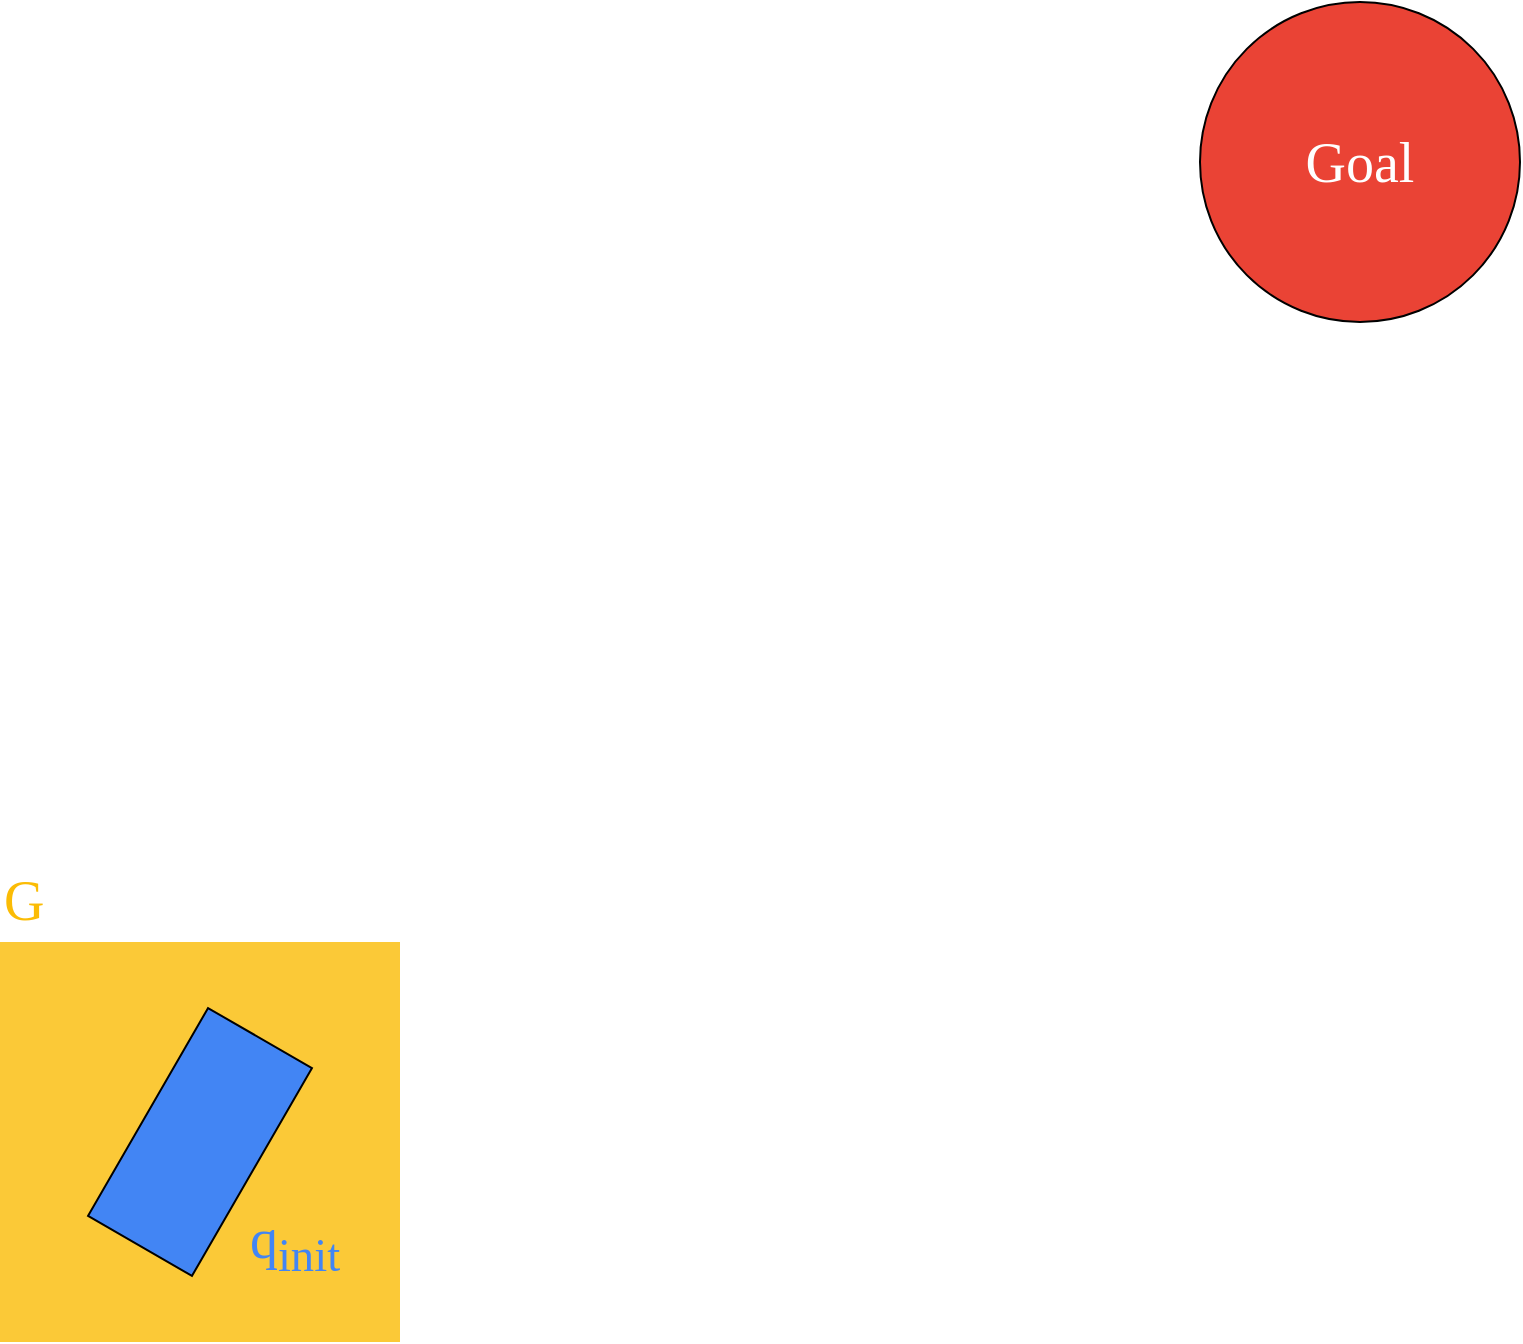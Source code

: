 <mxfile version="12.7.9" type="github" pages="4">
  <diagram id="QYDGk-V72FldWnktagho" name="Page-1">
    <mxGraphModel dx="1544" dy="1000" grid="1" gridSize="10" guides="1" tooltips="1" connect="1" arrows="1" fold="1" page="1" pageScale="1" pageWidth="1000" pageHeight="1000" math="0" shadow="0" extFonts="Computer Modern^https://fonts.googleapis.com/css?family=Computer+Modern">
      <root>
        <mxCell id="0" />
        <mxCell id="1" parent="0" />
        <mxCell id="Mfht2Rhf8XZPWz6GZ04r-1" value="" style="whiteSpace=wrap;html=1;aspect=fixed;shadow=0;glass=0;comic=0;strokeColor=none;fillColor=#FBBC05;opacity=80;" vertex="1" parent="1">
          <mxGeometry x="80" y="630" width="200" height="200" as="geometry" />
        </mxCell>
        <mxCell id="0RItgT0RM361GnRo36bi-1" value="" style="rounded=0;whiteSpace=wrap;html=1;fillColor=#4285F4;strokeColor=#000000;rotation=-60;" vertex="1" parent="1">
          <mxGeometry x="120" y="700" width="120" height="60" as="geometry" />
        </mxCell>
        <mxCell id="0RItgT0RM361GnRo36bi-2" value="&lt;font style=&quot;font-size: 28px&quot; color=&quot;#ffffff&quot;&gt;Goal&lt;/font&gt;" style="ellipse;whiteSpace=wrap;html=1;aspect=fixed;strokeColor=#000000;fillColor=#EA4335;fontFamily=Computer Modern;FType=g;" vertex="1" parent="1">
          <mxGeometry x="680" y="160" width="160" height="160" as="geometry" />
        </mxCell>
        <mxCell id="0RItgT0RM361GnRo36bi-3" value="&lt;font style=&quot;font-size: 28px&quot; face=&quot;Computer Modern&quot; color=&quot;#4285f4&quot;&gt;q&lt;sub&gt;init&lt;/sub&gt;&lt;/font&gt;" style="text;html=1;strokeColor=none;fillColor=none;align=center;verticalAlign=middle;whiteSpace=wrap;rounded=0;rotation=0;" vertex="1" parent="1">
          <mxGeometry x="190" y="760" width="75" height="42.16" as="geometry" />
        </mxCell>
        <mxCell id="Mfht2Rhf8XZPWz6GZ04r-2" value="&lt;font face=&quot;Computer Modern&quot; color=&quot;#fbbc05&quot;&gt;&lt;span style=&quot;font-size: 28px&quot;&gt;G&lt;/span&gt;&lt;/font&gt;" style="text;html=1;strokeColor=none;fillColor=none;align=left;verticalAlign=middle;whiteSpace=wrap;rounded=0;rotation=0;" vertex="1" parent="1">
          <mxGeometry x="80" y="587.84" width="55" height="42.16" as="geometry" />
        </mxCell>
      </root>
    </mxGraphModel>
  </diagram>
  <diagram name="Copy of Page-1" id="5P6rIuxxj2ysfOHATAMI">
    <mxGraphModel dx="1287" dy="833" grid="1" gridSize="10" guides="1" tooltips="1" connect="1" arrows="1" fold="1" page="1" pageScale="1" pageWidth="1000" pageHeight="1000" math="0" shadow="0" extFonts="Computer Modern^https://fonts.googleapis.com/css?family=Computer+Modern">
      <root>
        <mxCell id="s80ven71SJYXGM-_vqFk-0" />
        <mxCell id="s80ven71SJYXGM-_vqFk-1" parent="s80ven71SJYXGM-_vqFk-0" />
        <mxCell id="s80ven71SJYXGM-_vqFk-3" value="&lt;font style=&quot;font-size: 28px&quot;&gt;Goal&lt;/font&gt;" style="ellipse;whiteSpace=wrap;html=1;aspect=fixed;strokeColor=none;fillColor=#EA4335;fontFamily=Computer Modern;FType=g;fontColor=#FFFFFF;" vertex="1" parent="s80ven71SJYXGM-_vqFk-1">
          <mxGeometry x="680" y="160" width="160" height="160" as="geometry" />
        </mxCell>
        <mxCell id="s80ven71SJYXGM-_vqFk-5" value="" style="rounded=0;whiteSpace=wrap;html=1;strokeColor=#000000;fillColor=#34A853;" vertex="1" parent="s80ven71SJYXGM-_vqFk-1">
          <mxGeometry x="310" y="360" width="120" height="60" as="geometry" />
        </mxCell>
        <mxCell id="s80ven71SJYXGM-_vqFk-6" value="&lt;font style=&quot;font-size: 28px&quot; face=&quot;Computer Modern&quot;&gt;q&lt;/font&gt;&lt;font style=&quot;font-size: 23.333px&quot; face=&quot;Computer Modern&quot;&gt;rand&lt;/font&gt;" style="text;html=1;strokeColor=none;fillColor=none;align=center;verticalAlign=middle;whiteSpace=wrap;rounded=0;rotation=0;fontColor=#34A853;" vertex="1" parent="s80ven71SJYXGM-_vqFk-1">
          <mxGeometry x="332.5" y="420" width="75" height="42.16" as="geometry" />
        </mxCell>
        <mxCell id="SgS_hqHpXQxkDekPL4gU-0" value="" style="whiteSpace=wrap;html=1;aspect=fixed;shadow=0;glass=0;comic=0;strokeColor=none;fillColor=#FBBC05;opacity=80;" vertex="1" parent="s80ven71SJYXGM-_vqFk-1">
          <mxGeometry x="80" y="630" width="200" height="200" as="geometry" />
        </mxCell>
        <mxCell id="SgS_hqHpXQxkDekPL4gU-1" value="" style="rounded=0;whiteSpace=wrap;html=1;fillColor=#4285F4;strokeColor=#000000;rotation=-60;" vertex="1" parent="s80ven71SJYXGM-_vqFk-1">
          <mxGeometry x="120" y="700" width="120" height="60" as="geometry" />
        </mxCell>
        <mxCell id="SgS_hqHpXQxkDekPL4gU-2" value="&lt;font style=&quot;font-size: 28px&quot; face=&quot;Computer Modern&quot; color=&quot;#4285f4&quot;&gt;q&lt;sub&gt;init&lt;/sub&gt;&lt;/font&gt;" style="text;html=1;strokeColor=none;fillColor=none;align=center;verticalAlign=middle;whiteSpace=wrap;rounded=0;rotation=0;" vertex="1" parent="s80ven71SJYXGM-_vqFk-1">
          <mxGeometry x="190" y="760" width="75" height="42.16" as="geometry" />
        </mxCell>
        <mxCell id="SgS_hqHpXQxkDekPL4gU-3" value="&lt;font face=&quot;Computer Modern&quot; color=&quot;#fbbc05&quot;&gt;&lt;span style=&quot;font-size: 28px&quot;&gt;G&lt;/span&gt;&lt;/font&gt;" style="text;html=1;strokeColor=none;fillColor=none;align=left;verticalAlign=middle;whiteSpace=wrap;rounded=0;rotation=0;" vertex="1" parent="s80ven71SJYXGM-_vqFk-1">
          <mxGeometry x="80" y="587.84" width="55" height="42.16" as="geometry" />
        </mxCell>
      </root>
    </mxGraphModel>
  </diagram>
  <diagram name="Copy of Copy of Page-1" id="DtKQS_F5wXIEGFQeM-Vj">
    <mxGraphModel dx="1544" dy="1000" grid="1" gridSize="10" guides="1" tooltips="1" connect="1" arrows="1" fold="1" page="1" pageScale="1" pageWidth="1000" pageHeight="1000" math="0" shadow="0" extFonts="Computer Modern^https://fonts.googleapis.com/css?family=Computer+Modern">
      <root>
        <mxCell id="m7Z9NFHq05asAqob4or9-0" />
        <mxCell id="m7Z9NFHq05asAqob4or9-1" parent="m7Z9NFHq05asAqob4or9-0" />
        <mxCell id="FM_RE6wy4wjzFhvalICw-0" value="" style="whiteSpace=wrap;html=1;aspect=fixed;shadow=0;glass=0;comic=0;strokeColor=none;fillColor=#FBBC05;opacity=80;" vertex="1" parent="m7Z9NFHq05asAqob4or9-1">
          <mxGeometry x="80" y="470" width="360" height="360" as="geometry" />
        </mxCell>
        <mxCell id="m7Z9NFHq05asAqob4or9-3" value="&lt;font style=&quot;font-size: 28px&quot;&gt;Goal&lt;/font&gt;" style="ellipse;whiteSpace=wrap;html=1;aspect=fixed;strokeColor=#000000;fillColor=#EA4335;fontFamily=Computer Modern;FType=g;fontColor=#FFFFFF;" vertex="1" parent="m7Z9NFHq05asAqob4or9-1">
          <mxGeometry x="680" y="160" width="160" height="160" as="geometry" />
        </mxCell>
        <mxCell id="m7Z9NFHq05asAqob4or9-5" value="" style="rounded=0;whiteSpace=wrap;html=1;strokeColor=#000000;fillColor=#34A853;shadow=0;glass=0;comic=0;opacity=40;" vertex="1" parent="m7Z9NFHq05asAqob4or9-1">
          <mxGeometry x="310" y="360" width="120" height="60" as="geometry" />
        </mxCell>
        <mxCell id="m7Z9NFHq05asAqob4or9-6" value="&lt;font style=&quot;font-size: 28px&quot; face=&quot;Computer Modern&quot;&gt;q&lt;/font&gt;&lt;font style=&quot;font-size: 23.333px&quot; face=&quot;Computer Modern&quot;&gt;rand&lt;/font&gt;" style="text;html=1;strokeColor=none;fillColor=none;align=center;verticalAlign=middle;whiteSpace=wrap;rounded=0;rotation=0;opacity=80;textOpacity=40;fontColor=#34A853;" vertex="1" parent="m7Z9NFHq05asAqob4or9-1">
          <mxGeometry x="332.5" y="420" width="75" height="42.16" as="geometry" />
        </mxCell>
        <mxCell id="m7Z9NFHq05asAqob4or9-8" value="" style="rounded=0;whiteSpace=wrap;html=1;strokeColor=#000000;fillColor=#34A853;" vertex="1" parent="m7Z9NFHq05asAqob4or9-1">
          <mxGeometry x="240" y="480" width="120" height="60" as="geometry" />
        </mxCell>
        <mxCell id="m7Z9NFHq05asAqob4or9-9" value="&lt;font style=&quot;font-size: 28px&quot; face=&quot;Computer Modern&quot;&gt;q&lt;/font&gt;&lt;font style=&quot;font-size: 23.333px&quot; face=&quot;Computer Modern&quot;&gt;new&lt;/font&gt;" style="text;html=1;strokeColor=none;fillColor=none;align=center;verticalAlign=middle;whiteSpace=wrap;rounded=0;rotation=0;fontColor=#34A853;" vertex="1" parent="m7Z9NFHq05asAqob4or9-1">
          <mxGeometry x="262.5" y="540" width="75" height="42.16" as="geometry" />
        </mxCell>
        <mxCell id="m7Z9NFHq05asAqob4or9-12" value="&lt;p class=&quot;p1&quot; style=&quot;margin: 0px ; font-stretch: normal ; line-height: normal ; font-family: &amp;#34;times&amp;#34;&quot;&gt;&lt;font color=&quot;#ea4335&quot; style=&quot;font-size: 31px&quot;&gt;∆ q&lt;/font&gt;&lt;/p&gt;" style="text;html=1;strokeColor=none;fillColor=none;align=center;verticalAlign=middle;whiteSpace=wrap;rounded=0;rotation=0;" vertex="1" parent="m7Z9NFHq05asAqob4or9-1">
          <mxGeometry x="170" y="582.16" width="70" height="42.16" as="geometry" />
        </mxCell>
        <mxCell id="FM_RE6wy4wjzFhvalICw-1" value="" style="rounded=0;whiteSpace=wrap;html=1;fillColor=#4285F4;strokeColor=#000000;rotation=-60;" vertex="1" parent="m7Z9NFHq05asAqob4or9-1">
          <mxGeometry x="120" y="700" width="120" height="60" as="geometry" />
        </mxCell>
        <mxCell id="FM_RE6wy4wjzFhvalICw-2" value="&lt;font style=&quot;font-size: 28px&quot; face=&quot;Computer Modern&quot; color=&quot;#4285f4&quot;&gt;q&lt;sub&gt;init&lt;/sub&gt;&lt;/font&gt;" style="text;html=1;strokeColor=none;fillColor=none;align=center;verticalAlign=middle;whiteSpace=wrap;rounded=0;rotation=0;" vertex="1" parent="m7Z9NFHq05asAqob4or9-1">
          <mxGeometry x="190" y="760" width="75" height="42.16" as="geometry" />
        </mxCell>
        <mxCell id="FM_RE6wy4wjzFhvalICw-3" value="&lt;font face=&quot;Computer Modern&quot; color=&quot;#fbbc05&quot;&gt;&lt;span style=&quot;font-size: 28px&quot;&gt;G&lt;/span&gt;&lt;/font&gt;" style="text;html=1;strokeColor=none;fillColor=none;align=left;verticalAlign=middle;whiteSpace=wrap;rounded=0;rotation=0;" vertex="1" parent="m7Z9NFHq05asAqob4or9-1">
          <mxGeometry x="80" y="427.84" width="55" height="42.16" as="geometry" />
        </mxCell>
        <mxCell id="m7Z9NFHq05asAqob4or9-10" value="" style="endArrow=none;html=1;strokeColor=#EA4335;strokeWidth=3;" edge="1" parent="m7Z9NFHq05asAqob4or9-1">
          <mxGeometry width="50" height="50" relative="1" as="geometry">
            <mxPoint x="170" y="740" as="sourcePoint" />
            <mxPoint x="300" y="510" as="targetPoint" />
          </mxGeometry>
        </mxCell>
      </root>
    </mxGraphModel>
  </diagram>
  <diagram name="Copy of Copy of Copy of Page-1" id="98xP-W2kHNtKTUqkhpRw">
    <mxGraphModel dx="1287" dy="833" grid="1" gridSize="10" guides="1" tooltips="1" connect="1" arrows="1" fold="1" page="1" pageScale="1" pageWidth="1000" pageHeight="1000" math="0" shadow="0" extFonts="Computer Modern^https://fonts.googleapis.com/css?family=Computer+Modern">
      <root>
        <mxCell id="bmooS-1vzPZvilmwwjqK-0" />
        <mxCell id="bmooS-1vzPZvilmwwjqK-1" parent="bmooS-1vzPZvilmwwjqK-0" />
        <mxCell id="bmooS-1vzPZvilmwwjqK-3" value="&lt;font style=&quot;font-size: 28px&quot;&gt;Goal&lt;/font&gt;" style="ellipse;whiteSpace=wrap;html=1;aspect=fixed;strokeColor=#000000;fillColor=#EA4335;fontFamily=Computer Modern;FType=g;fontColor=#FFFFFF;" vertex="1" parent="bmooS-1vzPZvilmwwjqK-1">
          <mxGeometry x="680" y="160" width="160" height="160" as="geometry" />
        </mxCell>
        <mxCell id="bmooS-1vzPZvilmwwjqK-6" value="" style="rounded=0;whiteSpace=wrap;html=1;strokeColor=#000000;fillColor=#34A853;" vertex="1" parent="bmooS-1vzPZvilmwwjqK-1">
          <mxGeometry x="240" y="480" width="120" height="60" as="geometry" />
        </mxCell>
        <mxCell id="bmooS-1vzPZvilmwwjqK-9" value="" style="rounded=0;whiteSpace=wrap;html=1;fillColor=#4285F4;strokeColor=#000000;rotation=-60;" vertex="1" parent="bmooS-1vzPZvilmwwjqK-1">
          <mxGeometry x="120" y="700" width="120" height="60" as="geometry" />
        </mxCell>
        <mxCell id="bmooS-1vzPZvilmwwjqK-10" value="&lt;font style=&quot;font-size: 28px&quot; face=&quot;Computer Modern&quot; color=&quot;#4285f4&quot;&gt;q&lt;sub&gt;init&lt;/sub&gt;&lt;/font&gt;" style="text;html=1;strokeColor=none;fillColor=none;align=center;verticalAlign=middle;whiteSpace=wrap;rounded=0;rotation=0;" vertex="1" parent="bmooS-1vzPZvilmwwjqK-1">
          <mxGeometry x="180" y="760" width="75" height="42.16" as="geometry" />
        </mxCell>
        <mxCell id="bmooS-1vzPZvilmwwjqK-11" value="&lt;font face=&quot;Computer Modern&quot; color=&quot;#fbbc05&quot;&gt;&lt;span style=&quot;font-size: 28px&quot;&gt;G&lt;/span&gt;&lt;/font&gt;" style="text;html=1;strokeColor=none;fillColor=none;align=left;verticalAlign=middle;whiteSpace=wrap;rounded=0;rotation=0;" vertex="1" parent="bmooS-1vzPZvilmwwjqK-1">
          <mxGeometry x="80" y="17.84" width="55" height="42.16" as="geometry" />
        </mxCell>
        <mxCell id="bmooS-1vzPZvilmwwjqK-12" value="" style="endArrow=none;html=1;strokeColor=#EA4335;strokeWidth=3;" edge="1" parent="bmooS-1vzPZvilmwwjqK-1">
          <mxGeometry width="50" height="50" relative="1" as="geometry">
            <mxPoint x="170" y="740" as="sourcePoint" />
            <mxPoint x="300" y="510" as="targetPoint" />
          </mxGeometry>
        </mxCell>
        <mxCell id="bmooS-1vzPZvilmwwjqK-13" value="" style="rounded=0;whiteSpace=wrap;html=1;strokeColor=#000000;fillColor=#34A853;rotation=30;" vertex="1" parent="bmooS-1vzPZvilmwwjqK-1">
          <mxGeometry x="230" y="820" width="120" height="60" as="geometry" />
        </mxCell>
        <mxCell id="bmooS-1vzPZvilmwwjqK-14" value="" style="rounded=0;whiteSpace=wrap;html=1;strokeColor=#000000;fillColor=#34A853;rotation=-30;" vertex="1" parent="bmooS-1vzPZvilmwwjqK-1">
          <mxGeometry x="320" y="570" width="120" height="60" as="geometry" />
        </mxCell>
        <mxCell id="KQizgc2_Ni4SVbpLPpZT-0" value="" style="rounded=0;whiteSpace=wrap;html=1;strokeColor=#000000;fillColor=#34A853;rotation=-60;" vertex="1" parent="bmooS-1vzPZvilmwwjqK-1">
          <mxGeometry x="390" y="570" width="120" height="60" as="geometry" />
        </mxCell>
        <mxCell id="KQizgc2_Ni4SVbpLPpZT-1" value="" style="rounded=0;whiteSpace=wrap;html=1;strokeColor=#000000;fillColor=#34A853;rotation=-15;" vertex="1" parent="bmooS-1vzPZvilmwwjqK-1">
          <mxGeometry x="420" y="802.16" width="120" height="60" as="geometry" />
        </mxCell>
        <mxCell id="KQizgc2_Ni4SVbpLPpZT-2" value="" style="rounded=0;whiteSpace=wrap;html=1;strokeColor=#000000;fillColor=#34A853;rotation=-105;" vertex="1" parent="bmooS-1vzPZvilmwwjqK-1">
          <mxGeometry x="135" y="310" width="120" height="60" as="geometry" />
        </mxCell>
        <mxCell id="KQizgc2_Ni4SVbpLPpZT-3" value="" style="rounded=0;whiteSpace=wrap;html=1;strokeColor=#000000;fillColor=#34A853;rotation=30;" vertex="1" parent="bmooS-1vzPZvilmwwjqK-1">
          <mxGeometry x="580" y="520" width="120" height="60" as="geometry" />
        </mxCell>
        <mxCell id="KQizgc2_Ni4SVbpLPpZT-4" value="" style="rounded=0;whiteSpace=wrap;html=1;strokeColor=#000000;fillColor=#34A853;rotation=-75;" vertex="1" parent="bmooS-1vzPZvilmwwjqK-1">
          <mxGeometry x="800" y="450" width="120" height="60" as="geometry" />
        </mxCell>
        <mxCell id="KQizgc2_Ni4SVbpLPpZT-5" value="" style="rounded=0;whiteSpace=wrap;html=1;strokeColor=#000000;fillColor=#34A853;rotation=-120;" vertex="1" parent="bmooS-1vzPZvilmwwjqK-1">
          <mxGeometry x="740" y="330" width="120" height="60" as="geometry" />
        </mxCell>
        <mxCell id="KQizgc2_Ni4SVbpLPpZT-6" value="" style="rounded=0;whiteSpace=wrap;html=1;strokeColor=#000000;fillColor=#34A853;rotation=-150;" vertex="1" parent="bmooS-1vzPZvilmwwjqK-1">
          <mxGeometry x="280" y="220" width="120" height="60" as="geometry" />
        </mxCell>
        <mxCell id="KQizgc2_Ni4SVbpLPpZT-8" value="" style="endArrow=none;html=1;strokeColor=#EA4335;strokeWidth=3;" edge="1" parent="bmooS-1vzPZvilmwwjqK-1">
          <mxGeometry width="50" height="50" relative="1" as="geometry">
            <mxPoint x="295" y="850" as="sourcePoint" />
            <mxPoint x="480" y="830" as="targetPoint" />
          </mxGeometry>
        </mxCell>
        <mxCell id="KQizgc2_Ni4SVbpLPpZT-9" value="" style="endArrow=none;html=1;strokeColor=#EA4335;strokeWidth=3;" edge="1" parent="bmooS-1vzPZvilmwwjqK-1">
          <mxGeometry width="50" height="50" relative="1" as="geometry">
            <mxPoint x="170" y="736.08" as="sourcePoint" />
            <mxPoint x="300" y="860" as="targetPoint" />
          </mxGeometry>
        </mxCell>
      </root>
    </mxGraphModel>
  </diagram>
</mxfile>
